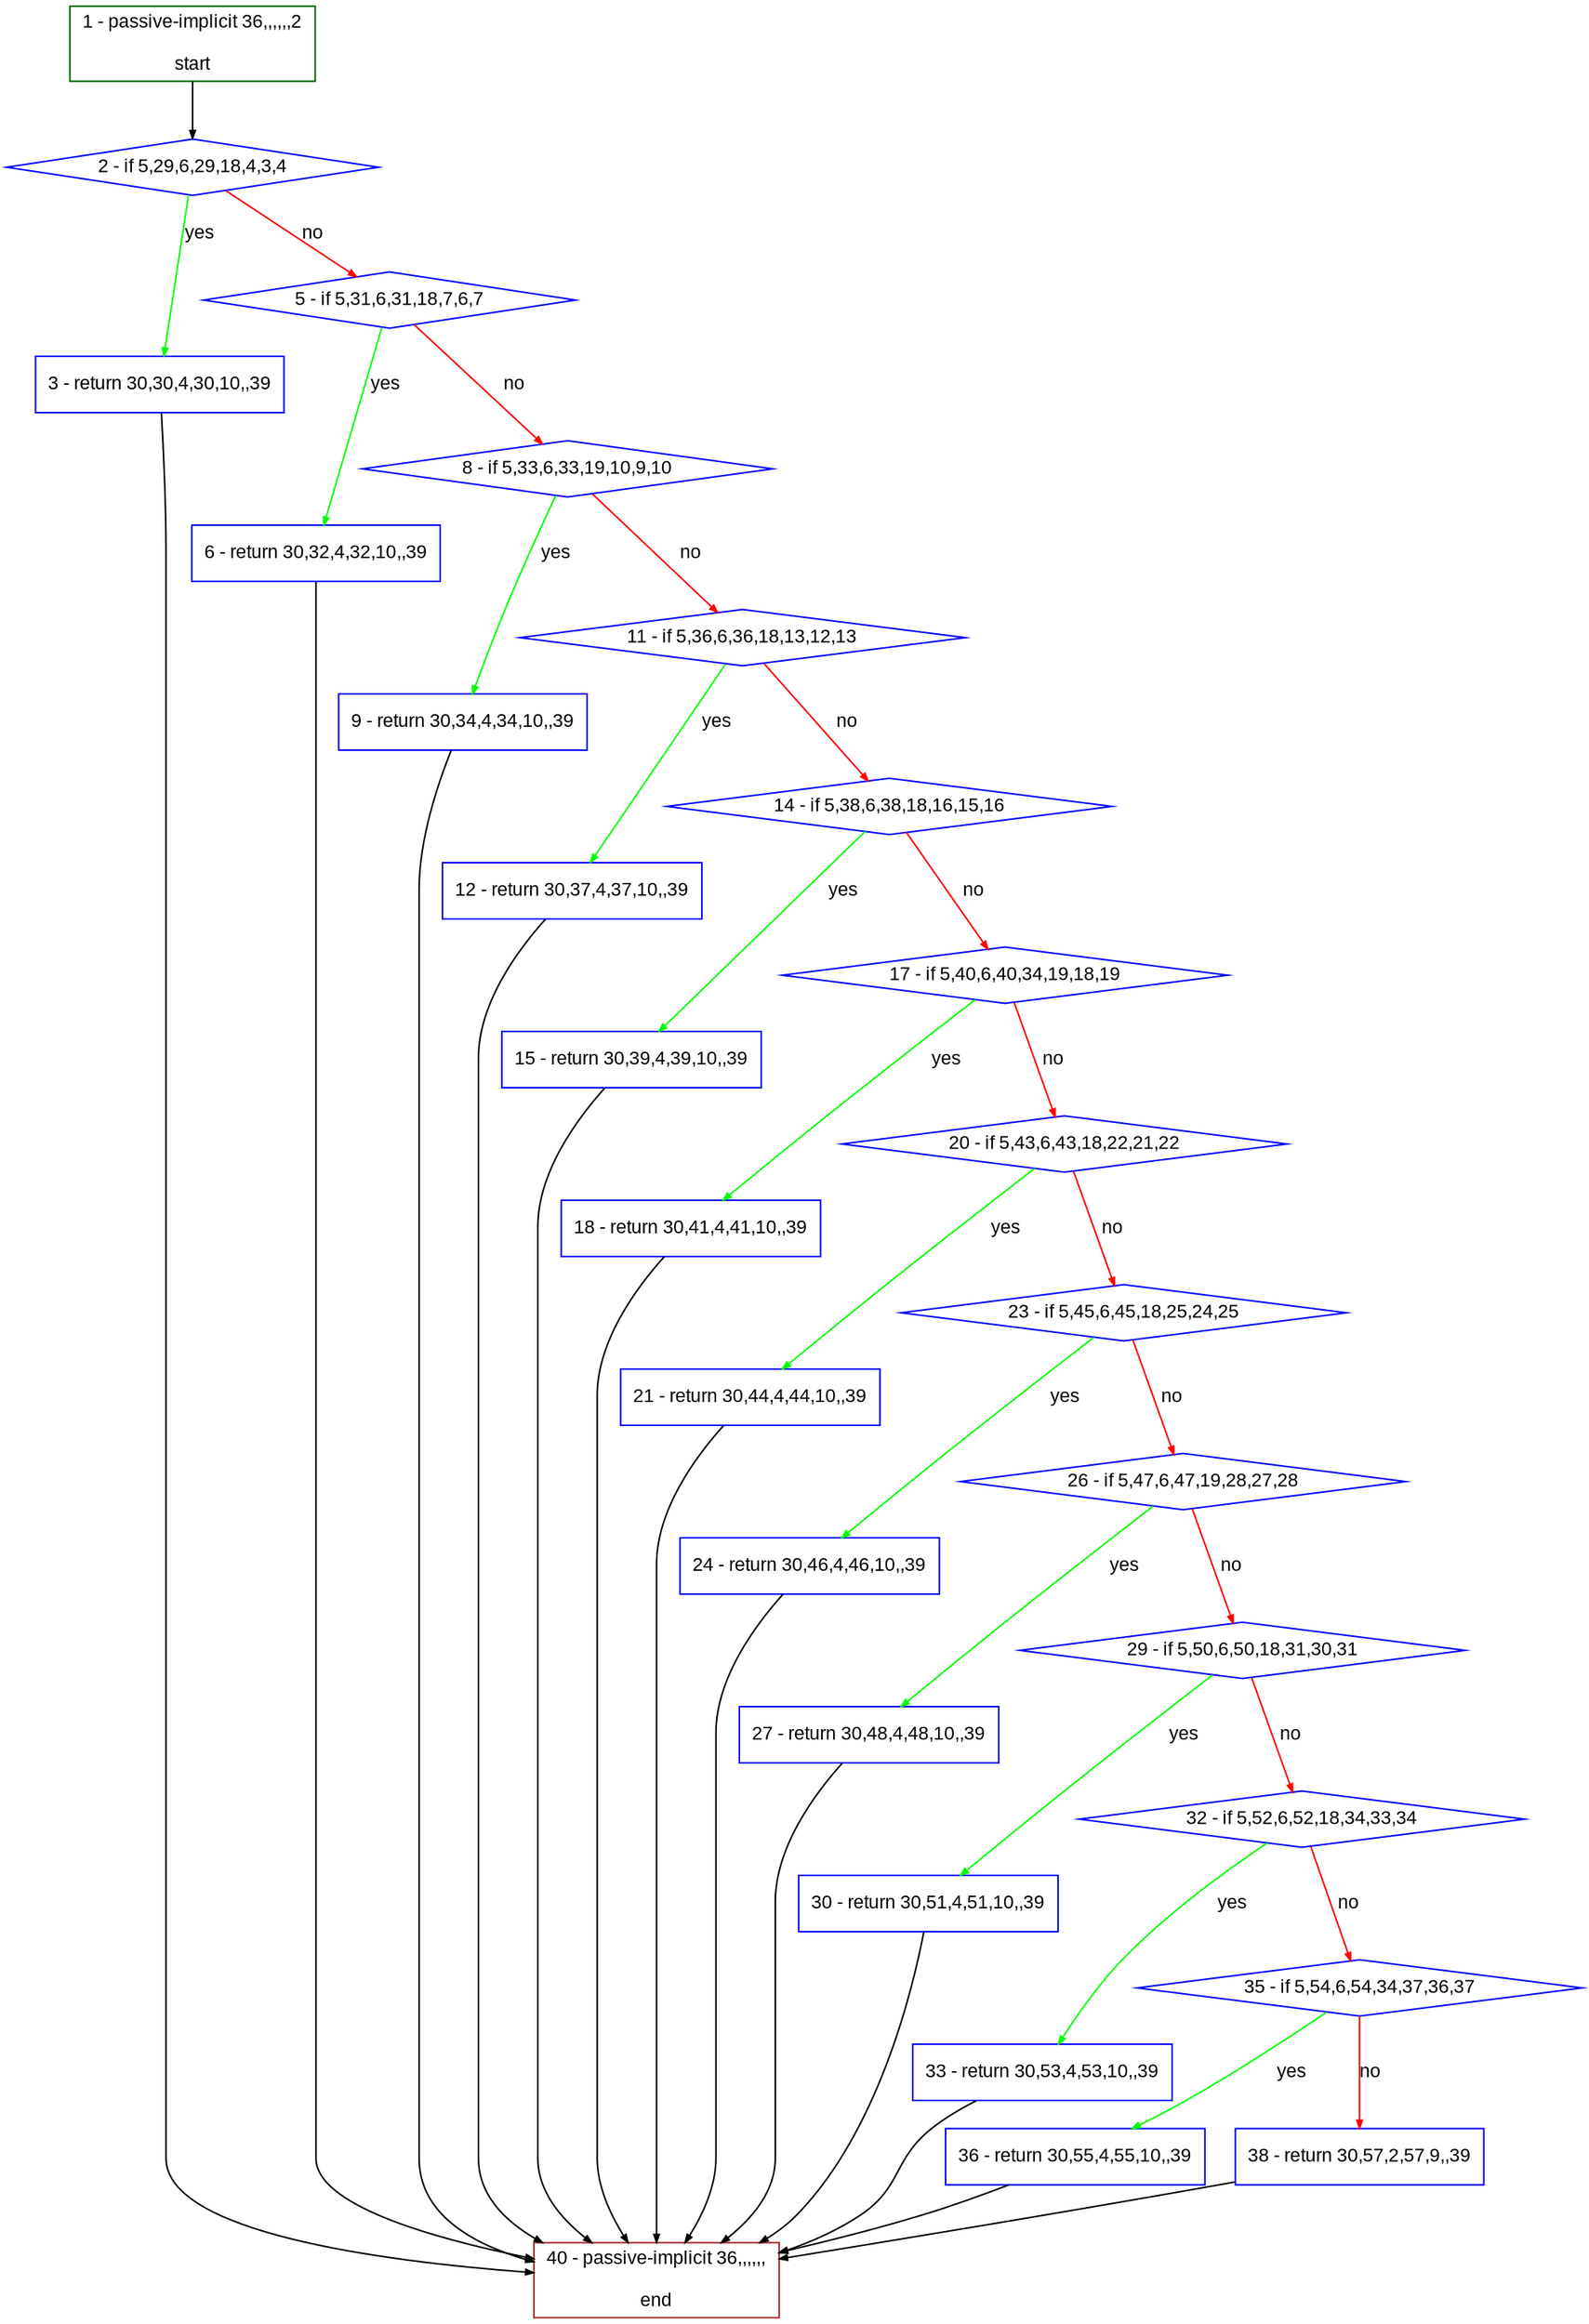 digraph "" {
  graph [bgcolor="white", fillcolor="#FFFFCC", pack="true", packmode="clust", fontname="Arial", label="", fontsize="12", compound="true", style="rounded,filled"];
  node [node_initialized="no", fillcolor="white", fontname="Arial", label="", color="grey", fontsize="12", fixedsize="false", compound="true", shape="rectangle", style="filled"];
  edge [arrowtail="none", lhead="", fontcolor="black", fontname="Arial", label="", color="black", fontsize="12", arrowhead="normal", arrowsize="0.5", compound="true", ltail="", dir="forward"];
  __N1 [fillcolor="#ffffff", label="2 - if 5,29,6,29,18,4,3,4", color="#0000ff", shape="diamond", style="filled"];
  __N2 [fillcolor="#ffffff", label="1 - passive-implicit 36,,,,,,2\n\nstart", color="#006400", shape="box", style="filled"];
  __N3 [fillcolor="#ffffff", label="3 - return 30,30,4,30,10,,39", color="#0000ff", shape="box", style="filled"];
  __N4 [fillcolor="#ffffff", label="5 - if 5,31,6,31,18,7,6,7", color="#0000ff", shape="diamond", style="filled"];
  __N5 [fillcolor="#ffffff", label="40 - passive-implicit 36,,,,,,\n\nend", color="#a52a2a", shape="box", style="filled"];
  __N6 [fillcolor="#ffffff", label="6 - return 30,32,4,32,10,,39", color="#0000ff", shape="box", style="filled"];
  __N7 [fillcolor="#ffffff", label="8 - if 5,33,6,33,19,10,9,10", color="#0000ff", shape="diamond", style="filled"];
  __N8 [fillcolor="#ffffff", label="9 - return 30,34,4,34,10,,39", color="#0000ff", shape="box", style="filled"];
  __N9 [fillcolor="#ffffff", label="11 - if 5,36,6,36,18,13,12,13", color="#0000ff", shape="diamond", style="filled"];
  __N10 [fillcolor="#ffffff", label="12 - return 30,37,4,37,10,,39", color="#0000ff", shape="box", style="filled"];
  __N11 [fillcolor="#ffffff", label="14 - if 5,38,6,38,18,16,15,16", color="#0000ff", shape="diamond", style="filled"];
  __N12 [fillcolor="#ffffff", label="15 - return 30,39,4,39,10,,39", color="#0000ff", shape="box", style="filled"];
  __N13 [fillcolor="#ffffff", label="17 - if 5,40,6,40,34,19,18,19", color="#0000ff", shape="diamond", style="filled"];
  __N14 [fillcolor="#ffffff", label="18 - return 30,41,4,41,10,,39", color="#0000ff", shape="box", style="filled"];
  __N15 [fillcolor="#ffffff", label="20 - if 5,43,6,43,18,22,21,22", color="#0000ff", shape="diamond", style="filled"];
  __N16 [fillcolor="#ffffff", label="21 - return 30,44,4,44,10,,39", color="#0000ff", shape="box", style="filled"];
  __N17 [fillcolor="#ffffff", label="23 - if 5,45,6,45,18,25,24,25", color="#0000ff", shape="diamond", style="filled"];
  __N18 [fillcolor="#ffffff", label="24 - return 30,46,4,46,10,,39", color="#0000ff", shape="box", style="filled"];
  __N19 [fillcolor="#ffffff", label="26 - if 5,47,6,47,19,28,27,28", color="#0000ff", shape="diamond", style="filled"];
  __N20 [fillcolor="#ffffff", label="27 - return 30,48,4,48,10,,39", color="#0000ff", shape="box", style="filled"];
  __N21 [fillcolor="#ffffff", label="29 - if 5,50,6,50,18,31,30,31", color="#0000ff", shape="diamond", style="filled"];
  __N22 [fillcolor="#ffffff", label="30 - return 30,51,4,51,10,,39", color="#0000ff", shape="box", style="filled"];
  __N23 [fillcolor="#ffffff", label="32 - if 5,52,6,52,18,34,33,34", color="#0000ff", shape="diamond", style="filled"];
  __N24 [fillcolor="#ffffff", label="33 - return 30,53,4,53,10,,39", color="#0000ff", shape="box", style="filled"];
  __N25 [fillcolor="#ffffff", label="35 - if 5,54,6,54,34,37,36,37", color="#0000ff", shape="diamond", style="filled"];
  __N26 [fillcolor="#ffffff", label="36 - return 30,55,4,55,10,,39", color="#0000ff", shape="box", style="filled"];
  __N27 [fillcolor="#ffffff", label="38 - return 30,57,2,57,9,,39", color="#0000ff", shape="box", style="filled"];
  __N2 -> __N1 [arrowtail="none", color="#000000", label="", arrowhead="normal", dir="forward"];
  __N1 -> __N3 [arrowtail="none", color="#00ff00", label="yes", arrowhead="normal", dir="forward"];
  __N1 -> __N4 [arrowtail="none", color="#ff0000", label="no", arrowhead="normal", dir="forward"];
  __N3 -> __N5 [arrowtail="none", color="#000000", label="", arrowhead="normal", dir="forward"];
  __N4 -> __N6 [arrowtail="none", color="#00ff00", label="yes", arrowhead="normal", dir="forward"];
  __N4 -> __N7 [arrowtail="none", color="#ff0000", label="no", arrowhead="normal", dir="forward"];
  __N6 -> __N5 [arrowtail="none", color="#000000", label="", arrowhead="normal", dir="forward"];
  __N7 -> __N8 [arrowtail="none", color="#00ff00", label="yes", arrowhead="normal", dir="forward"];
  __N7 -> __N9 [arrowtail="none", color="#ff0000", label="no", arrowhead="normal", dir="forward"];
  __N8 -> __N5 [arrowtail="none", color="#000000", label="", arrowhead="normal", dir="forward"];
  __N9 -> __N10 [arrowtail="none", color="#00ff00", label="yes", arrowhead="normal", dir="forward"];
  __N9 -> __N11 [arrowtail="none", color="#ff0000", label="no", arrowhead="normal", dir="forward"];
  __N10 -> __N5 [arrowtail="none", color="#000000", label="", arrowhead="normal", dir="forward"];
  __N11 -> __N12 [arrowtail="none", color="#00ff00", label="yes", arrowhead="normal", dir="forward"];
  __N11 -> __N13 [arrowtail="none", color="#ff0000", label="no", arrowhead="normal", dir="forward"];
  __N12 -> __N5 [arrowtail="none", color="#000000", label="", arrowhead="normal", dir="forward"];
  __N13 -> __N14 [arrowtail="none", color="#00ff00", label="yes", arrowhead="normal", dir="forward"];
  __N13 -> __N15 [arrowtail="none", color="#ff0000", label="no", arrowhead="normal", dir="forward"];
  __N14 -> __N5 [arrowtail="none", color="#000000", label="", arrowhead="normal", dir="forward"];
  __N15 -> __N16 [arrowtail="none", color="#00ff00", label="yes", arrowhead="normal", dir="forward"];
  __N15 -> __N17 [arrowtail="none", color="#ff0000", label="no", arrowhead="normal", dir="forward"];
  __N16 -> __N5 [arrowtail="none", color="#000000", label="", arrowhead="normal", dir="forward"];
  __N17 -> __N18 [arrowtail="none", color="#00ff00", label="yes", arrowhead="normal", dir="forward"];
  __N17 -> __N19 [arrowtail="none", color="#ff0000", label="no", arrowhead="normal", dir="forward"];
  __N18 -> __N5 [arrowtail="none", color="#000000", label="", arrowhead="normal", dir="forward"];
  __N19 -> __N20 [arrowtail="none", color="#00ff00", label="yes", arrowhead="normal", dir="forward"];
  __N19 -> __N21 [arrowtail="none", color="#ff0000", label="no", arrowhead="normal", dir="forward"];
  __N20 -> __N5 [arrowtail="none", color="#000000", label="", arrowhead="normal", dir="forward"];
  __N21 -> __N22 [arrowtail="none", color="#00ff00", label="yes", arrowhead="normal", dir="forward"];
  __N21 -> __N23 [arrowtail="none", color="#ff0000", label="no", arrowhead="normal", dir="forward"];
  __N22 -> __N5 [arrowtail="none", color="#000000", label="", arrowhead="normal", dir="forward"];
  __N23 -> __N24 [arrowtail="none", color="#00ff00", label="yes", arrowhead="normal", dir="forward"];
  __N23 -> __N25 [arrowtail="none", color="#ff0000", label="no", arrowhead="normal", dir="forward"];
  __N24 -> __N5 [arrowtail="none", color="#000000", label="", arrowhead="normal", dir="forward"];
  __N25 -> __N26 [arrowtail="none", color="#00ff00", label="yes", arrowhead="normal", dir="forward"];
  __N25 -> __N27 [arrowtail="none", color="#ff0000", label="no", arrowhead="normal", dir="forward"];
  __N26 -> __N5 [arrowtail="none", color="#000000", label="", arrowhead="normal", dir="forward"];
  __N27 -> __N5 [arrowtail="none", color="#000000", label="", arrowhead="normal", dir="forward"];
}
